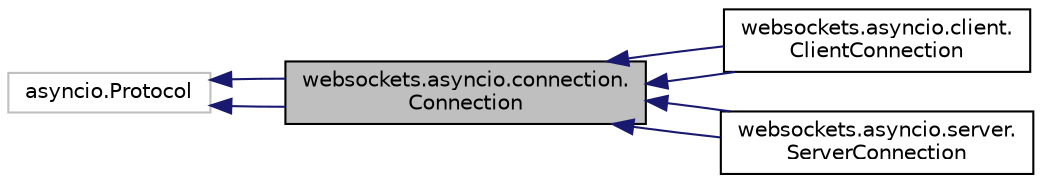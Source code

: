 digraph "websockets.asyncio.connection.Connection"
{
 // LATEX_PDF_SIZE
  edge [fontname="Helvetica",fontsize="10",labelfontname="Helvetica",labelfontsize="10"];
  node [fontname="Helvetica",fontsize="10",shape=record];
  rankdir="LR";
  Node1 [label="websockets.asyncio.connection.\lConnection",height=0.2,width=0.4,color="black", fillcolor="grey75", style="filled", fontcolor="black",tooltip=" "];
  Node2 -> Node1 [dir="back",color="midnightblue",fontsize="10",style="solid",fontname="Helvetica"];
  Node2 [label="asyncio.Protocol",height=0.2,width=0.4,color="grey75", fillcolor="white", style="filled",tooltip=" "];
  Node2 -> Node1 [dir="back",color="midnightblue",fontsize="10",style="solid",fontname="Helvetica"];
  Node1 -> Node3 [dir="back",color="midnightblue",fontsize="10",style="solid",fontname="Helvetica"];
  Node3 [label="websockets.asyncio.client.\lClientConnection",height=0.2,width=0.4,color="black", fillcolor="white", style="filled",URL="$classwebsockets_1_1asyncio_1_1client_1_1ClientConnection.html",tooltip=" "];
  Node1 -> Node3 [dir="back",color="midnightblue",fontsize="10",style="solid",fontname="Helvetica"];
  Node1 -> Node4 [dir="back",color="midnightblue",fontsize="10",style="solid",fontname="Helvetica"];
  Node4 [label="websockets.asyncio.server.\lServerConnection",height=0.2,width=0.4,color="black", fillcolor="white", style="filled",URL="$classwebsockets_1_1asyncio_1_1server_1_1ServerConnection.html",tooltip=" "];
  Node1 -> Node4 [dir="back",color="midnightblue",fontsize="10",style="solid",fontname="Helvetica"];
}
